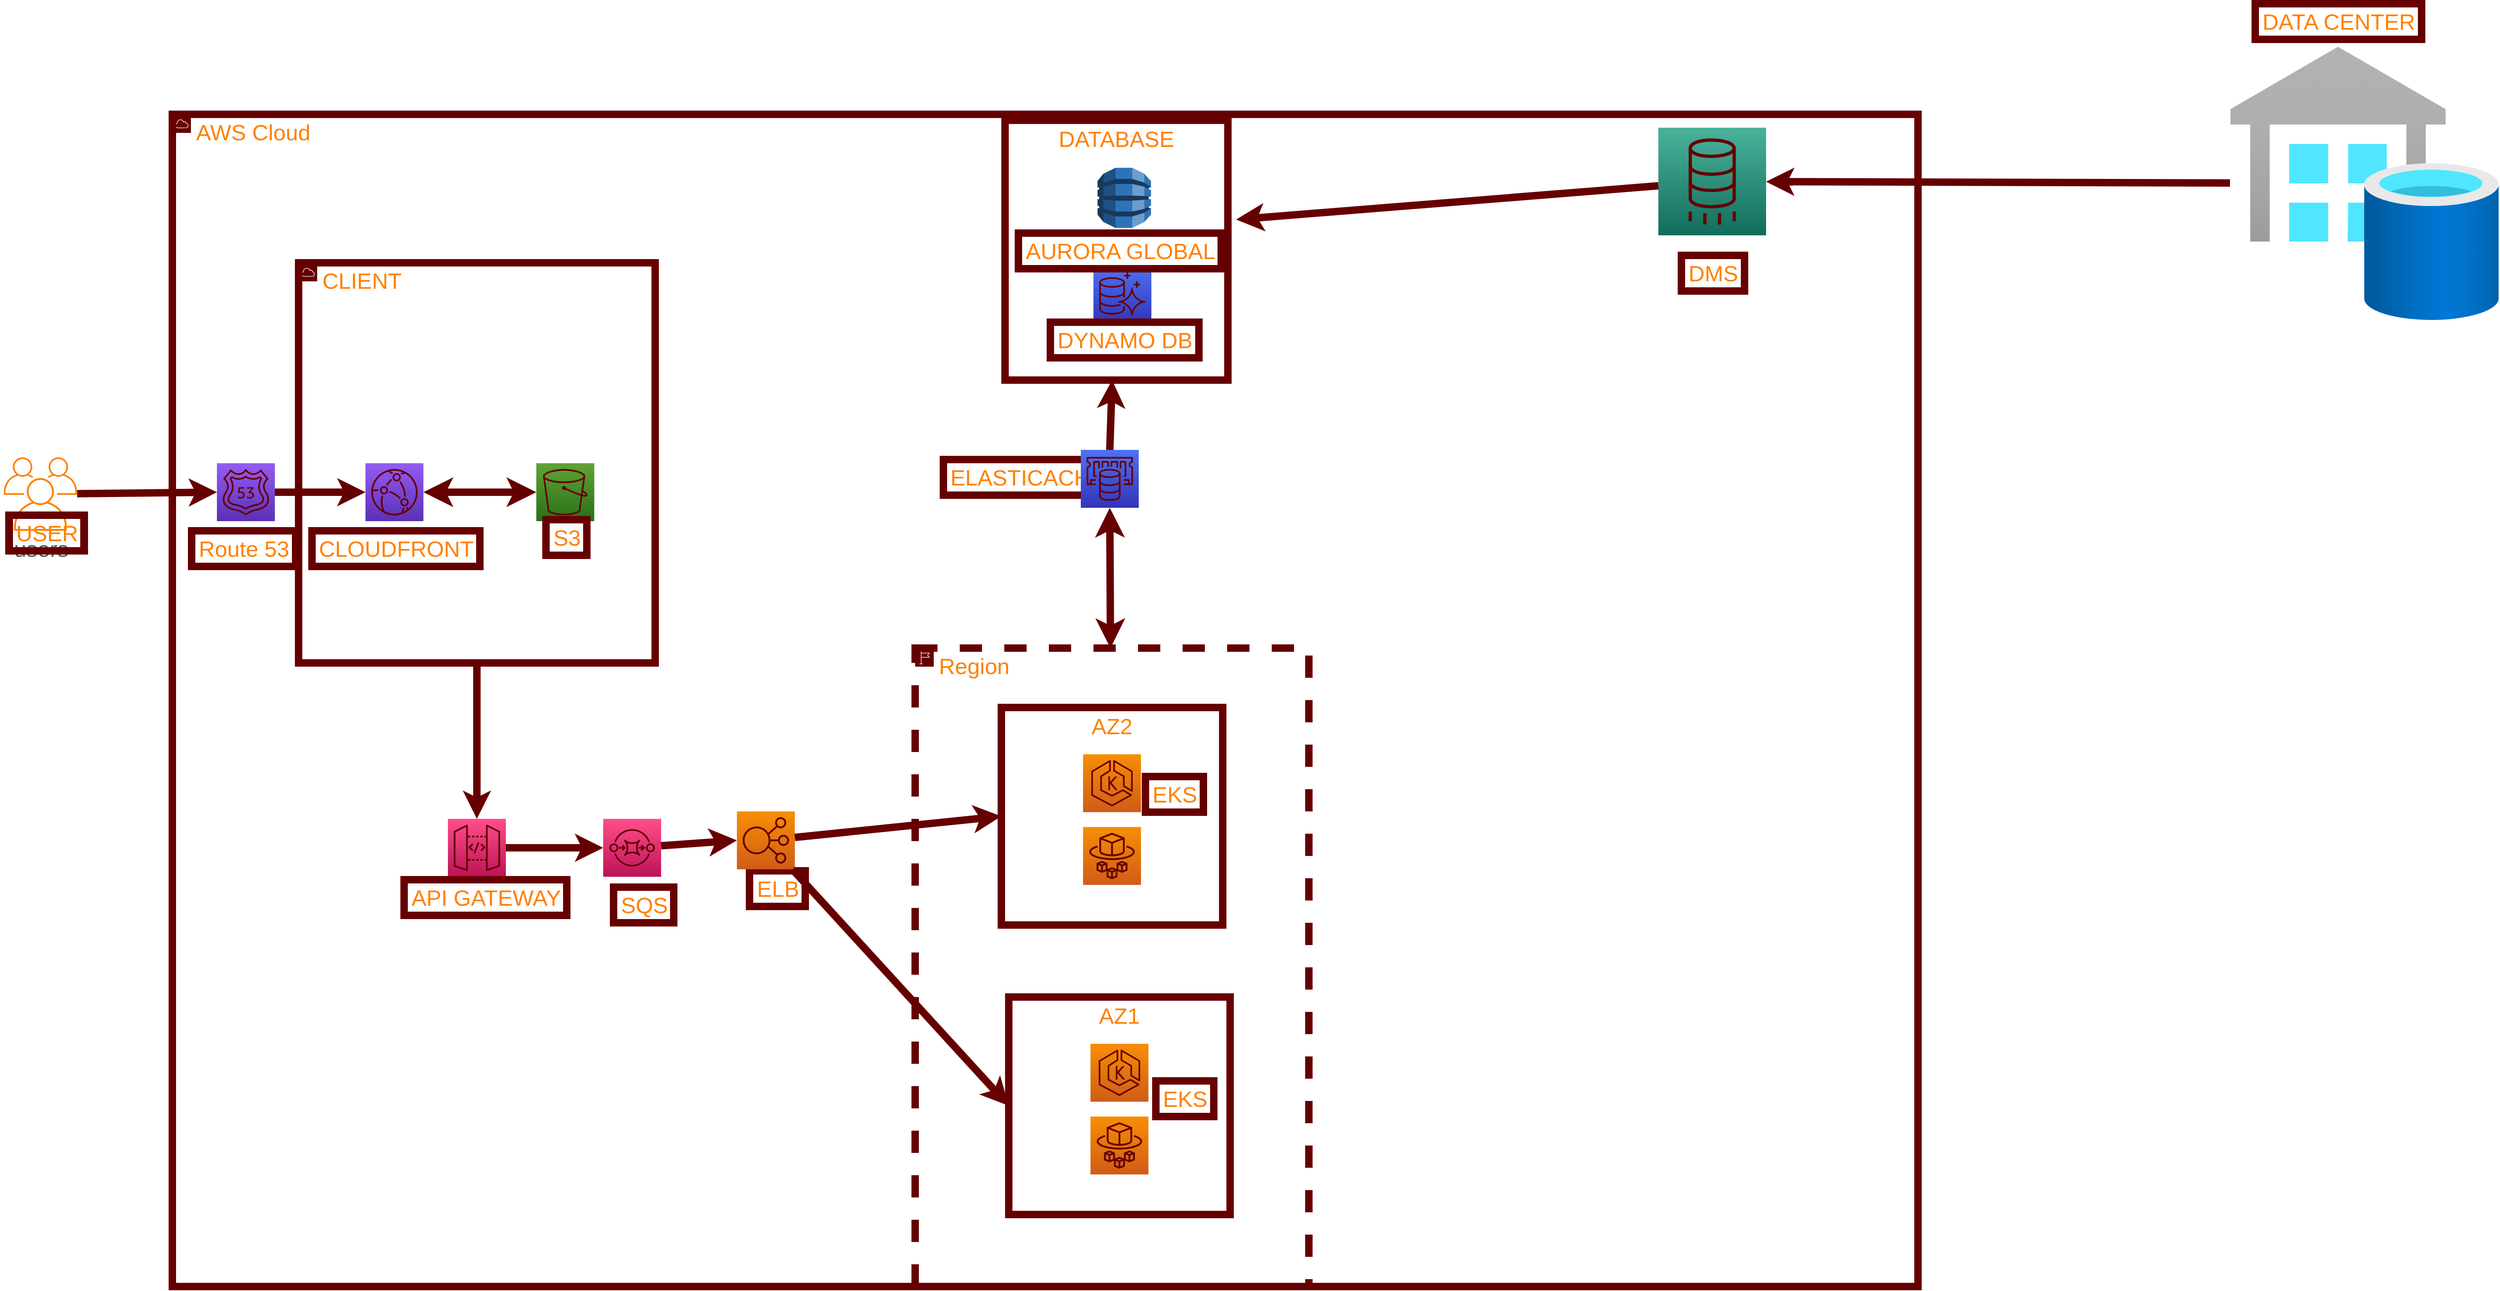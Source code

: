 <mxfile>
    <diagram id="zH98e_USymyKDurRCKkY" name="Page-1">
        <mxGraphModel dx="5140" dy="4350" grid="0" gridSize="10" guides="1" tooltips="1" connect="1" arrows="1" fold="1" page="1" pageScale="1" pageWidth="850" pageHeight="1100" math="0" shadow="0">
            <root>
                <mxCell id="0"/>
                <mxCell id="1" parent="0"/>
                <mxCell id="31" style="edgeStyle=none;html=1;fontColor=#FF8000;entryX=0;entryY=0.5;entryDx=0;entryDy=0;entryPerimeter=0;strokeColor=#660000;fontSize=30;strokeWidth=10;" edge="1" parent="1" source="3" target="4">
                    <mxGeometry relative="1" as="geometry"/>
                </mxCell>
                <mxCell id="3" value="users" style="sketch=0;outlineConnect=0;gradientColor=none;fontColor=#545B64;strokeColor=#660000;fillColor=#FF8000;dashed=0;verticalLabelPosition=bottom;verticalAlign=top;align=center;html=1;fontSize=30;fontStyle=0;aspect=fixed;shape=mxgraph.aws4.illustration_users;pointerEvents=1;strokeWidth=10;" vertex="1" parent="1">
                    <mxGeometry x="-48" y="113" width="99" height="99" as="geometry"/>
                </mxCell>
                <mxCell id="39" style="edgeStyle=none;html=1;entryX=0.5;entryY=0;entryDx=0;entryDy=0;entryPerimeter=0;fontColor=#FF8000;strokeColor=#660000;fontSize=30;strokeWidth=10;" edge="1" parent="1" source="16" target="9">
                    <mxGeometry relative="1" as="geometry"/>
                </mxCell>
                <mxCell id="16" value="&lt;font color=&quot;#ff8000&quot; style=&quot;font-size: 30px;&quot;&gt;CLIENT&lt;/font&gt;" style="points=[[0,0],[0.25,0],[0.5,0],[0.75,0],[1,0],[1,0.25],[1,0.5],[1,0.75],[1,1],[0.75,1],[0.5,1],[0.25,1],[0,1],[0,0.75],[0,0.5],[0,0.25]];outlineConnect=0;gradientColor=none;html=1;whiteSpace=wrap;fontSize=30;fontStyle=0;container=1;pointerEvents=0;collapsible=0;recursiveResize=0;shape=mxgraph.aws4.group;grIcon=mxgraph.aws4.group_aws_cloud;strokeColor=#660000;fillColor=none;verticalAlign=top;align=left;spacingLeft=30;fontColor=#232F3E;dashed=0;strokeWidth=10;" vertex="1" parent="1">
                    <mxGeometry x="349" y="-149" width="480" height="539" as="geometry"/>
                </mxCell>
                <mxCell id="38" value="&lt;font color=&quot;#ff8000&quot; style=&quot;font-size: 30px;&quot;&gt;AWS Cloud&lt;/font&gt;" style="points=[[0,0],[0.25,0],[0.5,0],[0.75,0],[1,0],[1,0.25],[1,0.5],[1,0.75],[1,1],[0.75,1],[0.5,1],[0.25,1],[0,1],[0,0.75],[0,0.5],[0,0.25]];outlineConnect=0;gradientColor=none;html=1;whiteSpace=wrap;fontSize=30;fontStyle=0;container=1;pointerEvents=0;collapsible=0;recursiveResize=0;shape=mxgraph.aws4.group;grIcon=mxgraph.aws4.group_aws_cloud;strokeColor=#660000;fillColor=none;verticalAlign=top;align=left;spacingLeft=30;fontColor=#232F3E;dashed=0;strokeWidth=10;" vertex="1" parent="1">
                    <mxGeometry x="179" y="-349" width="2350" height="1579" as="geometry"/>
                </mxCell>
                <mxCell id="9" value="" style="sketch=0;points=[[0,0,0],[0.25,0,0],[0.5,0,0],[0.75,0,0],[1,0,0],[0,1,0],[0.25,1,0],[0.5,1,0],[0.75,1,0],[1,1,0],[0,0.25,0],[0,0.5,0],[0,0.75,0],[1,0.25,0],[1,0.5,0],[1,0.75,0]];outlineConnect=0;fontColor=#232F3E;gradientColor=#FF4F8B;gradientDirection=north;fillColor=#BC1356;strokeColor=#660000;dashed=0;verticalLabelPosition=bottom;verticalAlign=top;align=center;html=1;fontSize=30;fontStyle=0;aspect=fixed;shape=mxgraph.aws4.resourceIcon;resIcon=mxgraph.aws4.api_gateway;strokeWidth=10;" vertex="1" parent="38">
                    <mxGeometry x="371" y="949" width="78" height="78" as="geometry"/>
                </mxCell>
                <mxCell id="5" value="" style="sketch=0;points=[[0,0,0],[0.25,0,0],[0.5,0,0],[0.75,0,0],[1,0,0],[0,1,0],[0.25,1,0],[0.5,1,0],[0.75,1,0],[1,1,0],[0,0.25,0],[0,0.5,0],[0,0.75,0],[1,0.25,0],[1,0.5,0],[1,0.75,0]];outlineConnect=0;fontColor=#232F3E;gradientColor=#945DF2;gradientDirection=north;fillColor=#5A30B5;strokeColor=#660000;dashed=0;verticalLabelPosition=bottom;verticalAlign=top;align=center;html=1;fontSize=30;fontStyle=0;aspect=fixed;shape=mxgraph.aws4.resourceIcon;resIcon=mxgraph.aws4.cloudfront;strokeWidth=10;" vertex="1" parent="38">
                    <mxGeometry x="260" y="470" width="78" height="78" as="geometry"/>
                </mxCell>
                <mxCell id="6" value="" style="sketch=0;points=[[0,0,0],[0.25,0,0],[0.5,0,0],[0.75,0,0],[1,0,0],[0,1,0],[0.25,1,0],[0.5,1,0],[0.75,1,0],[1,1,0],[0,0.25,0],[0,0.5,0],[0,0.75,0],[1,0.25,0],[1,0.5,0],[1,0.75,0]];outlineConnect=0;fontColor=#232F3E;gradientColor=#60A337;gradientDirection=north;fillColor=#277116;strokeColor=#660000;dashed=0;verticalLabelPosition=bottom;verticalAlign=top;align=center;html=1;fontSize=30;fontStyle=0;aspect=fixed;shape=mxgraph.aws4.resourceIcon;resIcon=mxgraph.aws4.s3;strokeWidth=10;" vertex="1" parent="38">
                    <mxGeometry x="490" y="470" width="78" height="78" as="geometry"/>
                </mxCell>
                <mxCell id="21" value="" style="edgeStyle=none;orthogonalLoop=1;jettySize=auto;html=1;endArrow=classic;startArrow=classic;endSize=8;startSize=8;fontColor=#FF8000;exitX=1;exitY=0.5;exitDx=0;exitDy=0;exitPerimeter=0;strokeColor=#660000;fontSize=30;strokeWidth=10;" edge="1" parent="38" source="5" target="6">
                    <mxGeometry width="100" relative="1" as="geometry">
                        <mxPoint x="406" y="400" as="sourcePoint"/>
                        <mxPoint x="506" y="400" as="targetPoint"/>
                        <Array as="points"/>
                    </mxGeometry>
                </mxCell>
                <mxCell id="30" value="" style="sketch=0;points=[[0,0,0],[0.25,0,0],[0.5,0,0],[0.75,0,0],[1,0,0],[0,1,0],[0.25,1,0],[0.5,1,0],[0.75,1,0],[1,1,0],[0,0.25,0],[0,0.5,0],[0,0.75,0],[1,0.25,0],[1,0.5,0],[1,0.75,0]];outlineConnect=0;fontColor=#232F3E;gradientColor=#FF4F8B;gradientDirection=north;fillColor=#BC1356;strokeColor=#660000;dashed=0;verticalLabelPosition=bottom;verticalAlign=top;align=center;html=1;fontSize=30;fontStyle=0;aspect=fixed;shape=mxgraph.aws4.resourceIcon;resIcon=mxgraph.aws4.sqs;strokeWidth=10;" vertex="1" parent="38">
                    <mxGeometry x="580" y="949" width="78" height="78" as="geometry"/>
                </mxCell>
                <mxCell id="34" style="edgeStyle=none;html=1;entryX=0;entryY=0.5;entryDx=0;entryDy=0;entryPerimeter=0;fontColor=#FF8000;strokeColor=#660000;fontSize=30;strokeWidth=10;" edge="1" parent="38" source="9" target="30">
                    <mxGeometry relative="1" as="geometry"/>
                </mxCell>
                <mxCell id="46" value="&lt;font color=&quot;#ff8000&quot; style=&quot;font-size: 30px;&quot;&gt;Route 53&lt;/font&gt;" style="text;html=1;align=center;verticalAlign=middle;resizable=0;points=[];autosize=1;strokeColor=#660000;fillColor=none;fontColor=#FFFFFF;fontSize=30;strokeWidth=10;" vertex="1" parent="38">
                    <mxGeometry x="26" y="561" width="140" height="48" as="geometry"/>
                </mxCell>
                <mxCell id="47" value="&lt;font color=&quot;#ff8000&quot; style=&quot;font-size: 30px;&quot;&gt;CLOUDFRONT&lt;/font&gt;" style="text;html=1;align=center;verticalAlign=middle;resizable=0;points=[];autosize=1;strokeColor=#660000;fillColor=none;fontColor=#FFFFFF;fontSize=30;strokeWidth=10;" vertex="1" parent="38">
                    <mxGeometry x="188" y="561" width="226" height="48" as="geometry"/>
                </mxCell>
                <mxCell id="4" value="" style="sketch=0;points=[[0,0,0],[0.25,0,0],[0.5,0,0],[0.75,0,0],[1,0,0],[0,1,0],[0.25,1,0],[0.5,1,0],[0.75,1,0],[1,1,0],[0,0.25,0],[0,0.5,0],[0,0.75,0],[1,0.25,0],[1,0.5,0],[1,0.75,0]];outlineConnect=0;fontColor=#232F3E;gradientColor=#945DF2;gradientDirection=north;fillColor=#5A30B5;strokeColor=#660000;dashed=0;verticalLabelPosition=bottom;verticalAlign=top;align=center;html=1;fontSize=30;fontStyle=0;aspect=fixed;shape=mxgraph.aws4.resourceIcon;resIcon=mxgraph.aws4.route_53;strokeWidth=10;" vertex="1" parent="38">
                    <mxGeometry x="60" y="470" width="78" height="78" as="geometry"/>
                </mxCell>
                <mxCell id="18" style="edgeStyle=none;html=1;entryX=0;entryY=0.5;entryDx=0;entryDy=0;entryPerimeter=0;fontColor=#FF8000;strokeColor=#660000;fontSize=30;strokeWidth=10;" edge="1" parent="38" source="4" target="5">
                    <mxGeometry relative="1" as="geometry"/>
                </mxCell>
                <mxCell id="48" value="&lt;font color=&quot;#ff8000&quot; style=&quot;font-size: 30px;&quot;&gt;S3&lt;/font&gt;" style="text;html=1;align=center;verticalAlign=middle;resizable=0;points=[];autosize=1;strokeColor=#660000;fillColor=none;fontColor=#FFFFFF;fontSize=30;strokeWidth=10;" vertex="1" parent="38">
                    <mxGeometry x="503" y="546" width="55" height="48" as="geometry"/>
                </mxCell>
                <mxCell id="49" value="&lt;font color=&quot;#ff8000&quot; style=&quot;font-size: 30px;&quot;&gt;API GATEWAY&lt;/font&gt;" style="text;html=1;align=center;verticalAlign=middle;resizable=0;points=[];autosize=1;strokeColor=#660000;fillColor=none;fontColor=#FFFFFF;fontSize=30;strokeWidth=10;" vertex="1" parent="38">
                    <mxGeometry x="312" y="1031" width="219" height="48" as="geometry"/>
                </mxCell>
                <mxCell id="50" value="&lt;font color=&quot;#ff8000&quot; style=&quot;font-size: 30px;&quot;&gt;SQS&lt;/font&gt;" style="text;html=1;align=center;verticalAlign=middle;resizable=0;points=[];autosize=1;strokeColor=#660000;fillColor=none;fontColor=#FFFFFF;fontSize=30;strokeWidth=10;" vertex="1" parent="38">
                    <mxGeometry x="594" y="1041" width="81" height="48" as="geometry"/>
                </mxCell>
                <mxCell id="53" value="&lt;font color=&quot;#ff8000&quot; style=&quot;font-size: 30px;&quot;&gt;ELASTICACHE&lt;/font&gt;" style="text;html=1;align=center;verticalAlign=middle;resizable=0;points=[];autosize=1;strokeColor=#660000;fillColor=none;fontColor=#FFFFFF;fontSize=30;strokeWidth=10;" vertex="1" parent="38">
                    <mxGeometry x="1038" y="465" width="226" height="48" as="geometry"/>
                </mxCell>
                <mxCell id="12" value="" style="sketch=0;points=[[0,0,0],[0.25,0,0],[0.5,0,0],[0.75,0,0],[1,0,0],[0,1,0],[0.25,1,0],[0.5,1,0],[0.75,1,0],[1,1,0],[0,0.25,0],[0,0.5,0],[0,0.75,0],[1,0.25,0],[1,0.5,0],[1,0.75,0]];outlineConnect=0;fontColor=#232F3E;gradientColor=#4D72F3;gradientDirection=north;fillColor=#3334B9;strokeColor=#660000;dashed=0;verticalLabelPosition=bottom;verticalAlign=top;align=center;html=1;fontSize=30;fontStyle=0;aspect=fixed;shape=mxgraph.aws4.resourceIcon;resIcon=mxgraph.aws4.elasticache;strokeWidth=10;" vertex="1" parent="38">
                    <mxGeometry x="1223" y="452" width="78" height="78" as="geometry"/>
                </mxCell>
                <mxCell id="71" value="ELB" style="text;html=1;align=center;verticalAlign=middle;resizable=0;points=[];autosize=1;strokeColor=#660000;fillColor=none;fontColor=#FF8000;fontSize=30;strokeWidth=10;" vertex="1" parent="38">
                    <mxGeometry x="777" y="1019" width="75" height="48" as="geometry"/>
                </mxCell>
                <mxCell id="66" value="" style="sketch=0;points=[[0,0,0],[0.25,0,0],[0.5,0,0],[0.75,0,0],[1,0,0],[0,1,0],[0.25,1,0],[0.5,1,0],[0.75,1,0],[1,1,0],[0,0.25,0],[0,0.5,0],[0,0.75,0],[1,0.25,0],[1,0.5,0],[1,0.75,0]];outlineConnect=0;fontColor=#232F3E;gradientColor=#F78E04;gradientDirection=north;fillColor=#D05C17;strokeColor=#660000;dashed=0;verticalLabelPosition=bottom;verticalAlign=top;align=center;html=1;fontSize=30;fontStyle=0;aspect=fixed;shape=mxgraph.aws4.resourceIcon;resIcon=mxgraph.aws4.elastic_load_balancing;strokeWidth=10;" vertex="1" parent="38">
                    <mxGeometry x="760" y="939" width="78" height="78" as="geometry"/>
                </mxCell>
                <mxCell id="35" style="edgeStyle=none;html=1;entryX=0;entryY=0.5;entryDx=0;entryDy=0;fontColor=#FF8000;entryPerimeter=0;strokeColor=#660000;fontSize=30;strokeWidth=10;" edge="1" parent="38" source="30" target="66">
                    <mxGeometry relative="1" as="geometry"/>
                </mxCell>
                <mxCell id="8" value="" style="sketch=0;points=[[0,0,0],[0.25,0,0],[0.5,0,0],[0.75,0,0],[1,0,0],[0,1,0],[0.25,1,0],[0.5,1,0],[0.75,1,0],[1,1,0],[0,0.25,0],[0,0.5,0],[0,0.75,0],[1,0.25,0],[1,0.5,0],[1,0.75,0]];outlineConnect=0;fontColor=#232F3E;gradientColor=#F78E04;gradientDirection=north;fillColor=#D05C17;strokeColor=#660000;dashed=0;verticalLabelPosition=bottom;verticalAlign=top;align=center;html=1;fontSize=30;fontStyle=0;aspect=fixed;shape=mxgraph.aws4.resourceIcon;resIcon=mxgraph.aws4.eks;strokeWidth=10;" vertex="1" parent="38">
                    <mxGeometry x="1226" y="862" width="78" height="78" as="geometry"/>
                </mxCell>
                <mxCell id="7" value="" style="sketch=0;points=[[0,0,0],[0.25,0,0],[0.5,0,0],[0.75,0,0],[1,0,0],[0,1,0],[0.25,1,0],[0.5,1,0],[0.75,1,0],[1,1,0],[0,0.25,0],[0,0.5,0],[0,0.75,0],[1,0.25,0],[1,0.5,0],[1,0.75,0]];outlineConnect=0;fontColor=#232F3E;gradientColor=#F78E04;gradientDirection=north;fillColor=#D05C17;strokeColor=#660000;dashed=0;verticalLabelPosition=bottom;verticalAlign=top;align=center;html=1;fontSize=30;fontStyle=0;aspect=fixed;shape=mxgraph.aws4.resourceIcon;resIcon=mxgraph.aws4.fargate;strokeWidth=10;" vertex="1" parent="38">
                    <mxGeometry x="1226" y="960" width="78" height="78" as="geometry"/>
                </mxCell>
                <mxCell id="25" value="AZ2" style="fillColor=none;strokeColor=#660000;verticalAlign=top;fontStyle=0;fontColor=#FF8000;fontSize=30;strokeWidth=10;" vertex="1" parent="38">
                    <mxGeometry x="1116" y="799" width="298" height="293" as="geometry"/>
                </mxCell>
                <mxCell id="67" style="edgeStyle=none;html=1;entryX=0;entryY=0.5;entryDx=0;entryDy=0;fontColor=#FFFFFF;strokeColor=#660000;fontSize=30;strokeWidth=10;" edge="1" parent="38" source="66" target="25">
                    <mxGeometry relative="1" as="geometry"/>
                </mxCell>
                <mxCell id="62" value="" style="sketch=0;points=[[0,0,0],[0.25,0,0],[0.5,0,0],[0.75,0,0],[1,0,0],[0,1,0],[0.25,1,0],[0.5,1,0],[0.75,1,0],[1,1,0],[0,0.25,0],[0,0.5,0],[0,0.75,0],[1,0.25,0],[1,0.5,0],[1,0.75,0]];outlineConnect=0;fontColor=#232F3E;gradientColor=#F78E04;gradientDirection=north;fillColor=#D05C17;strokeColor=#660000;dashed=0;verticalLabelPosition=bottom;verticalAlign=top;align=center;html=1;fontSize=30;fontStyle=0;aspect=fixed;shape=mxgraph.aws4.resourceIcon;resIcon=mxgraph.aws4.eks;strokeWidth=10;" vertex="1" parent="38">
                    <mxGeometry x="1236" y="1252" width="78" height="78" as="geometry"/>
                </mxCell>
                <mxCell id="63" value="" style="sketch=0;points=[[0,0,0],[0.25,0,0],[0.5,0,0],[0.75,0,0],[1,0,0],[0,1,0],[0.25,1,0],[0.5,1,0],[0.75,1,0],[1,1,0],[0,0.25,0],[0,0.5,0],[0,0.75,0],[1,0.25,0],[1,0.5,0],[1,0.75,0]];outlineConnect=0;fontColor=#232F3E;gradientColor=#F78E04;gradientDirection=north;fillColor=#D05C17;strokeColor=#660000;dashed=0;verticalLabelPosition=bottom;verticalAlign=top;align=center;html=1;fontSize=30;fontStyle=0;aspect=fixed;shape=mxgraph.aws4.resourceIcon;resIcon=mxgraph.aws4.fargate;strokeWidth=10;" vertex="1" parent="38">
                    <mxGeometry x="1236" y="1350" width="78" height="78" as="geometry"/>
                </mxCell>
                <mxCell id="64" value="AZ1" style="fillColor=none;strokeColor=#660000;verticalAlign=top;fontStyle=0;fontColor=#FF8000;fontSize=30;strokeWidth=10;" vertex="1" parent="38">
                    <mxGeometry x="1126" y="1189" width="298" height="293" as="geometry"/>
                </mxCell>
                <mxCell id="69" value="&lt;font color=&quot;#ff8000&quot; style=&quot;font-size: 30px;&quot;&gt;Region&lt;/font&gt;" style="points=[[0,0],[0.25,0],[0.5,0],[0.75,0],[1,0],[1,0.25],[1,0.5],[1,0.75],[1,1],[0.75,1],[0.5,1],[0.25,1],[0,1],[0,0.75],[0,0.5],[0,0.25]];outlineConnect=0;gradientColor=none;html=1;whiteSpace=wrap;fontSize=30;fontStyle=0;container=1;pointerEvents=0;collapsible=0;recursiveResize=0;shape=mxgraph.aws4.group;grIcon=mxgraph.aws4.group_region;strokeColor=#660000;fillColor=none;verticalAlign=top;align=left;spacingLeft=30;fontColor=#147EBA;dashed=1;strokeWidth=10;" vertex="1" parent="38">
                    <mxGeometry x="1000" y="719" width="530" height="860" as="geometry"/>
                </mxCell>
                <mxCell id="52" value="&lt;font color=&quot;#ff8000&quot; style=&quot;font-size: 30px;&quot;&gt;EKS&lt;/font&gt;" style="text;html=1;align=center;verticalAlign=middle;resizable=0;points=[];autosize=1;strokeColor=#660000;fillColor=none;fontColor=#FFFFFF;fontSize=30;strokeWidth=10;" vertex="1" parent="69">
                    <mxGeometry x="310" y="173" width="78" height="48" as="geometry"/>
                </mxCell>
                <mxCell id="65" value="&lt;font color=&quot;#ff8000&quot; style=&quot;font-size: 30px;&quot;&gt;EKS&lt;/font&gt;" style="text;html=1;align=center;verticalAlign=middle;resizable=0;points=[];autosize=1;strokeColor=#660000;fillColor=none;fontColor=#FFFFFF;fontSize=30;strokeWidth=10;" vertex="1" parent="69">
                    <mxGeometry x="324" y="583" width="78" height="48" as="geometry"/>
                </mxCell>
                <mxCell id="68" style="edgeStyle=none;html=1;entryX=0;entryY=0.5;entryDx=0;entryDy=0;fontColor=#FFFFFF;strokeColor=#660000;fontSize=30;strokeWidth=10;" edge="1" parent="38" source="66" target="64">
                    <mxGeometry relative="1" as="geometry"/>
                </mxCell>
                <mxCell id="70" value="" style="edgeStyle=none;orthogonalLoop=1;jettySize=auto;html=1;endArrow=classic;startArrow=classic;endSize=8;startSize=8;fontColor=#FF8000;exitX=0.5;exitY=1;exitDx=0;exitDy=0;exitPerimeter=0;strokeColor=#660000;fontSize=30;strokeWidth=10;" edge="1" parent="38" source="12" target="69">
                    <mxGeometry width="100" relative="1" as="geometry">
                        <mxPoint x="1580" y="649" as="sourcePoint"/>
                        <mxPoint x="1680" y="649" as="targetPoint"/>
                        <Array as="points"/>
                    </mxGeometry>
                </mxCell>
                <mxCell id="10" value="" style="sketch=0;points=[[0,0,0],[0.25,0,0],[0.5,0,0],[0.75,0,0],[1,0,0],[0,1,0],[0.25,1,0],[0.5,1,0],[0.75,1,0],[1,1,0],[0,0.25,0],[0,0.5,0],[0,0.75,0],[1,0.25,0],[1,0.5,0],[1,0.75,0]];outlineConnect=0;fontColor=#232F3E;gradientColor=#4D72F3;gradientDirection=north;fillColor=#3334B9;strokeColor=#660000;dashed=0;verticalLabelPosition=bottom;verticalAlign=top;align=center;html=1;fontSize=30;fontStyle=0;aspect=fixed;shape=mxgraph.aws4.resourceIcon;resIcon=mxgraph.aws4.aurora;strokeWidth=10;" vertex="1" parent="38">
                    <mxGeometry x="1240" y="203" width="78" height="78" as="geometry"/>
                </mxCell>
                <mxCell id="55" value="&lt;font color=&quot;#ff8000&quot; style=&quot;font-size: 30px;&quot;&gt;AURORA GLOBAL&lt;/font&gt;" style="text;html=1;align=center;verticalAlign=middle;resizable=0;points=[];autosize=1;strokeColor=#660000;fillColor=none;fontColor=#FFFFFF;fontSize=30;strokeWidth=10;" vertex="1" parent="38">
                    <mxGeometry x="1139" y="160" width="273" height="48" as="geometry"/>
                </mxCell>
                <mxCell id="54" value="&lt;font color=&quot;#ff8000&quot; style=&quot;font-size: 30px;&quot;&gt;DYNAMO DB&lt;/font&gt;" style="text;html=1;align=center;verticalAlign=middle;resizable=0;points=[];autosize=1;strokeColor=#660000;fillColor=none;fontColor=#FFFFFF;fontSize=30;strokeWidth=10;" vertex="1" parent="38">
                    <mxGeometry x="1182" y="280" width="200" height="48" as="geometry"/>
                </mxCell>
                <mxCell id="56" value="&lt;font color=&quot;#ff8000&quot; style=&quot;font-size: 30px;&quot;&gt;DMS&lt;/font&gt;" style="text;html=1;align=center;verticalAlign=middle;resizable=0;points=[];autosize=1;strokeColor=#660000;fillColor=none;fontColor=#FFFFFF;fontSize=30;strokeWidth=10;" vertex="1" parent="38">
                    <mxGeometry x="2031.5" y="190" width="85" height="48" as="geometry"/>
                </mxCell>
                <mxCell id="75" value="&lt;font color=&quot;#ffffff&quot; style=&quot;font-size: 30px;&quot;&gt;USER&lt;/font&gt;" style="text;html=1;align=center;verticalAlign=middle;resizable=0;points=[];autosize=1;strokeColor=#660000;fillColor=none;fontColor=#FF8000;fontSize=30;strokeWidth=10;" vertex="1" parent="38">
                    <mxGeometry x="-220" y="540" width="101" height="48" as="geometry"/>
                </mxCell>
                <mxCell id="11" value="" style="outlineConnect=0;dashed=0;verticalLabelPosition=bottom;verticalAlign=top;align=center;html=1;shape=mxgraph.aws3.dynamo_db;fillColor=#2E73B8;gradientColor=none;fontSize=30;strokeWidth=10;strokeColor=#660000;" vertex="1" parent="38">
                    <mxGeometry x="1245.5" y="72" width="72" height="81" as="geometry"/>
                </mxCell>
                <mxCell id="26" value="DATABASE" style="fillColor=none;strokeColor=#660000;verticalAlign=top;fontStyle=0;fontColor=#FF8000;fontSize=30;strokeWidth=10;" vertex="1" parent="38">
                    <mxGeometry x="1121" y="8" width="300" height="350" as="geometry"/>
                </mxCell>
                <mxCell id="27" value="" style="edgeStyle=none;orthogonalLoop=1;jettySize=auto;html=1;fontColor=#FF8000;exitX=0.5;exitY=0;exitDx=0;exitDy=0;exitPerimeter=0;strokeColor=#660000;fontSize=30;strokeWidth=10;" edge="1" parent="38" source="12" target="26">
                    <mxGeometry width="100" relative="1" as="geometry">
                        <mxPoint x="1160" y="670" as="sourcePoint"/>
                        <mxPoint x="1260" y="670" as="targetPoint"/>
                        <Array as="points"/>
                    </mxGeometry>
                </mxCell>
                <mxCell id="42" value="" style="sketch=0;points=[[0,0,0],[0.25,0,0],[0.5,0,0],[0.75,0,0],[1,0,0],[0,1,0],[0.25,1,0],[0.5,1,0],[0.75,1,0],[1,1,0],[0,0.25,0],[0,0.5,0],[0,0.75,0],[1,0.25,0],[1,0.5,0],[1,0.75,0]];outlineConnect=0;fontColor=#232F3E;gradientColor=#4AB29A;gradientDirection=north;fillColor=#116D5B;strokeColor=#660000;dashed=0;verticalLabelPosition=bottom;verticalAlign=top;align=center;html=1;fontSize=30;fontStyle=0;aspect=fixed;shape=mxgraph.aws4.resourceIcon;resIcon=mxgraph.aws4.database_migration_service;strokeWidth=10;" vertex="1" parent="38">
                    <mxGeometry x="2000.5" y="18" width="145" height="145" as="geometry"/>
                </mxCell>
                <mxCell id="44" style="edgeStyle=none;html=1;entryX=1.037;entryY=0.382;entryDx=0;entryDy=0;entryPerimeter=0;fontColor=#FF8000;strokeColor=#660000;fontSize=30;strokeWidth=10;" edge="1" parent="38" source="42" target="26">
                    <mxGeometry relative="1" as="geometry"/>
                </mxCell>
                <mxCell id="43" style="edgeStyle=none;html=1;fontColor=#FF8000;strokeColor=#660000;fontSize=30;strokeWidth=10;" edge="1" parent="1" source="41" target="42">
                    <mxGeometry relative="1" as="geometry"/>
                </mxCell>
                <mxCell id="41" value="" style="aspect=fixed;html=1;points=[];align=center;image;fontSize=30;image=img/lib/azure2/integration/SQL_Data_Warehouses.svg;strokeColor=#660000;fontColor=#FF8000;strokeWidth=10;" vertex="1" parent="1">
                    <mxGeometry x="2949" y="-440" width="362.3" height="367.97" as="geometry"/>
                </mxCell>
                <mxCell id="45" value="USER" style="text;html=1;align=center;verticalAlign=middle;resizable=0;points=[];autosize=1;strokeColor=#660000;fillColor=none;fontColor=#FF8000;fontSize=30;strokeWidth=10;" vertex="1" parent="1">
                    <mxGeometry x="-40.5" y="191" width="101" height="48" as="geometry"/>
                </mxCell>
                <mxCell id="57" value="&lt;font color=&quot;#ff8000&quot; style=&quot;font-size: 30px;&quot;&gt;DATA CENTER&lt;/font&gt;" style="text;html=1;align=center;verticalAlign=middle;resizable=0;points=[];autosize=1;strokeColor=#660000;fillColor=none;fontColor=#FFFFFF;fontSize=30;strokeWidth=10;" vertex="1" parent="1">
                    <mxGeometry x="2983" y="-498" width="224" height="48" as="geometry"/>
                </mxCell>
            </root>
        </mxGraphModel>
    </diagram>
</mxfile>